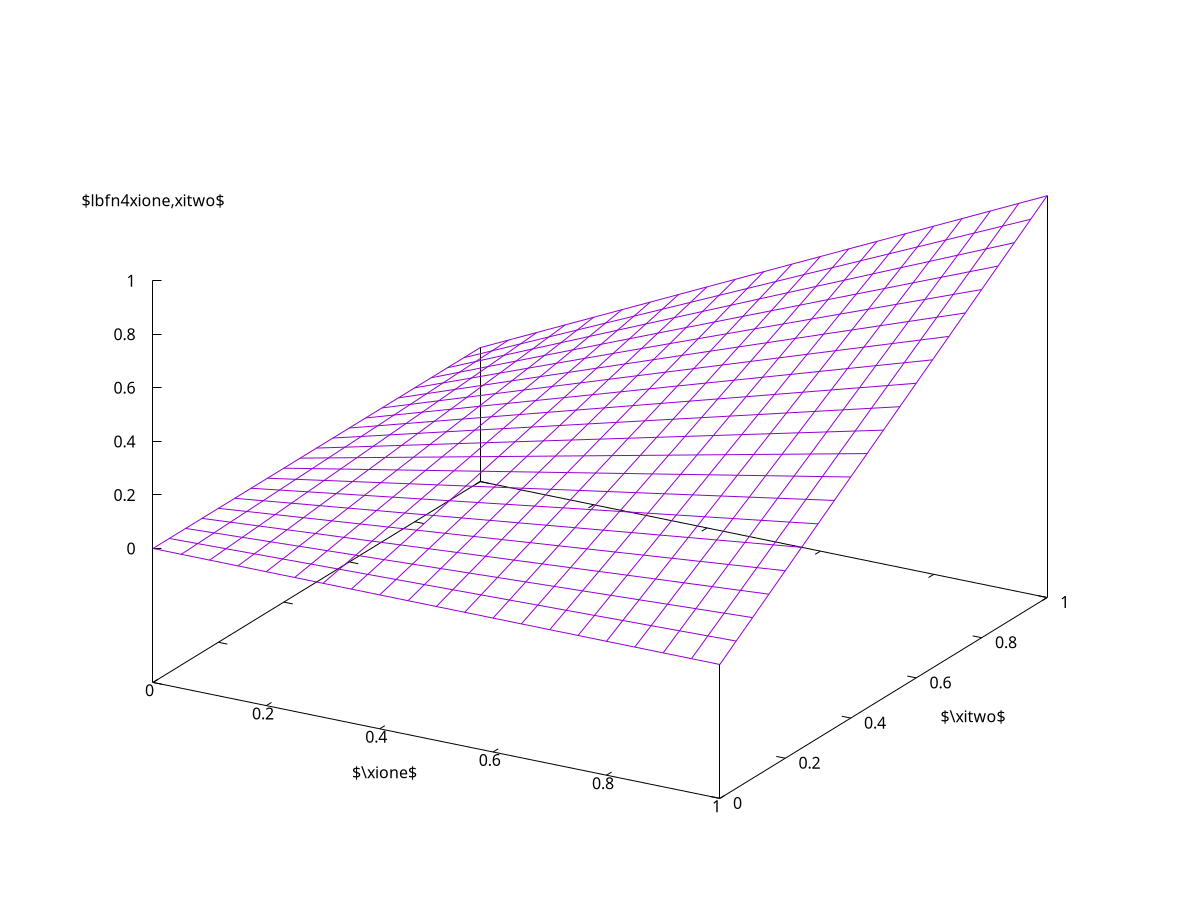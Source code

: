 #set title "Bilinear Lagrange basis functions"
set nokey
set samples 21
set isosample 21
set xlabel "$\\xione$"
set ylabel "$\\xitwo$"
set label 4 "$\\lbfn{4}{\\xione,\\xitwo}$" at 0.00, 0.00, 1.30 centre
#set xtics  0.00,0.25,1
#set ytics -0.25,0.25,1
phi1(z)=(1.0-z)
phi2(z)=z
psi4(x,y)=phi2(x)*phi2(y)
set xrange [0:1]
set yrange [0:1]
set zrange [0:1]
splot psi4(x,y)
 
